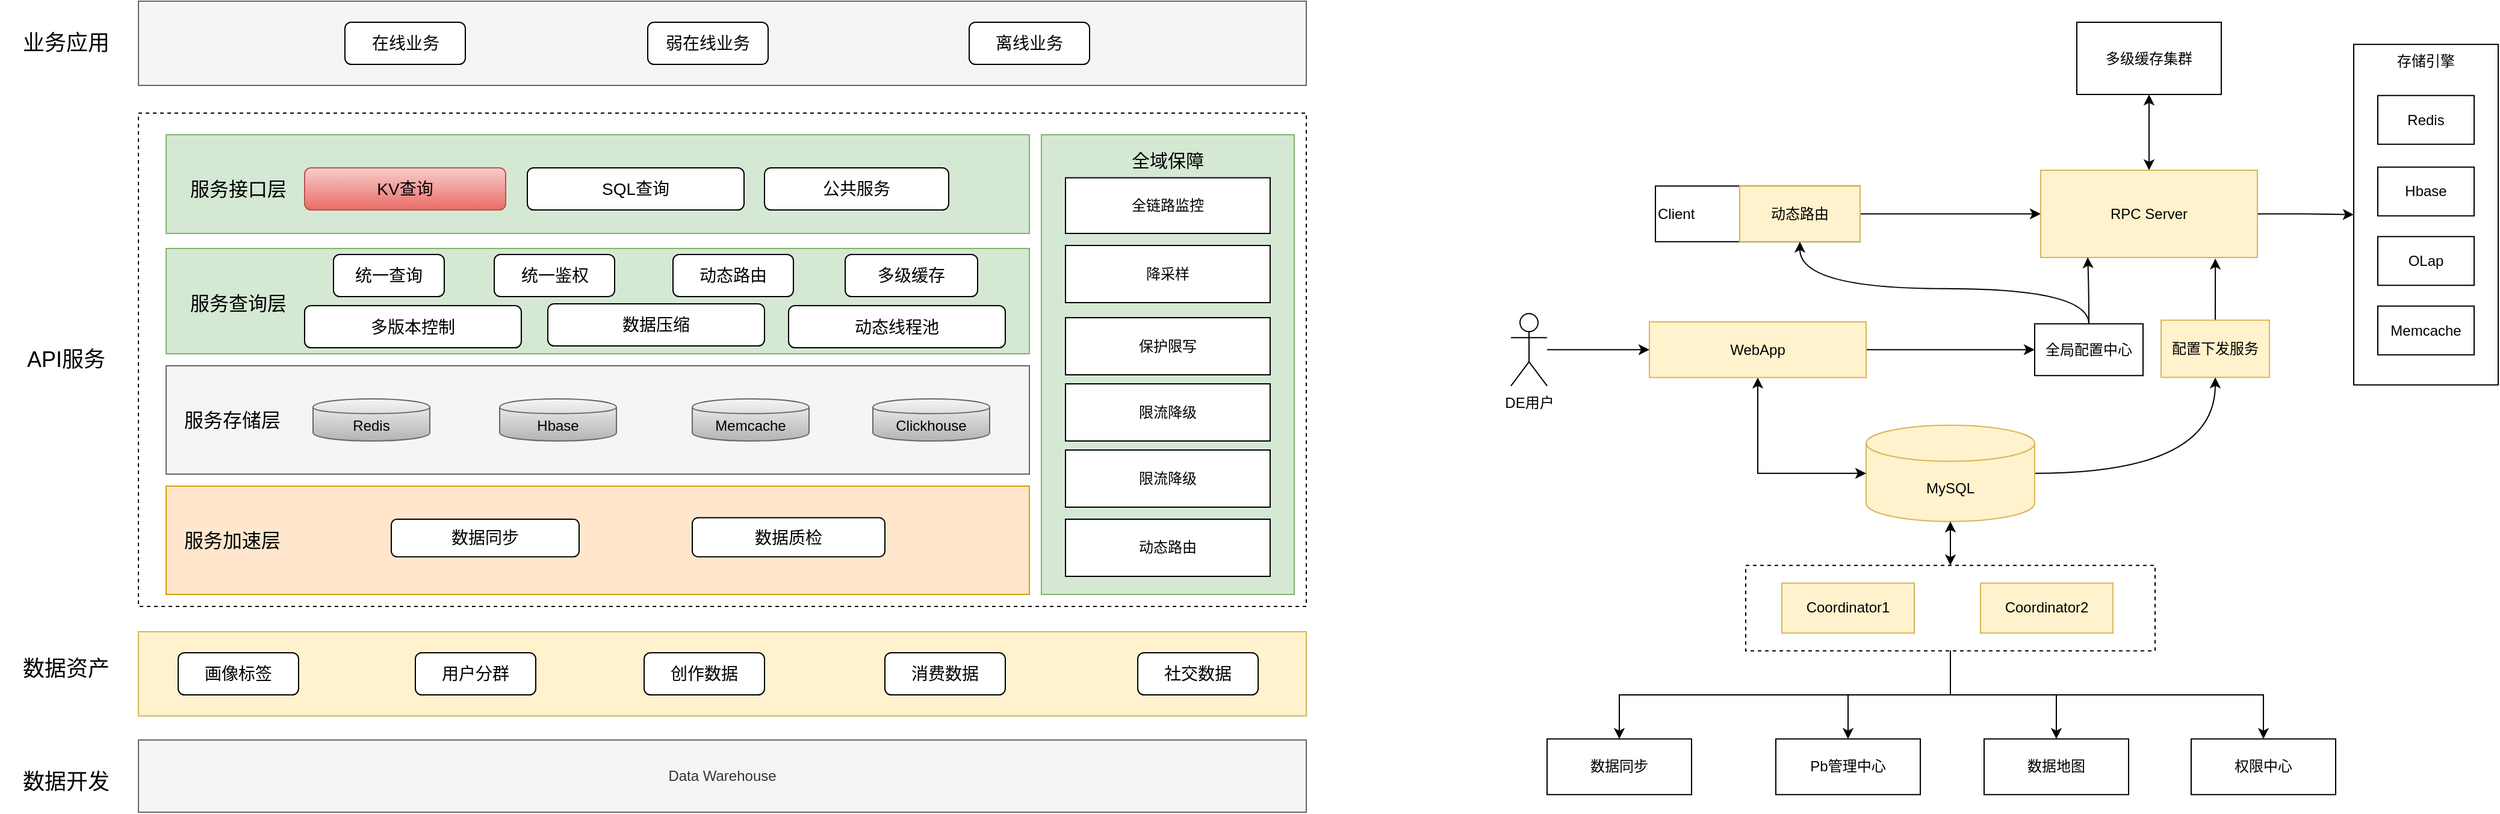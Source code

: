 <mxfile version="20.8.13" type="github">
  <diagram id="rLf4FXjszSzX-VlUV55J" name="第 1 页">
    <mxGraphModel dx="1306" dy="708" grid="1" gridSize="10" guides="1" tooltips="1" connect="1" arrows="1" fold="1" page="1" pageScale="1" pageWidth="827" pageHeight="1169" math="0" shadow="0">
      <root>
        <mxCell id="0" />
        <mxCell id="1" parent="0" />
        <mxCell id="QaH9pcMFk9NIdjgZe4qk-55" value="" style="rounded=0;whiteSpace=wrap;html=1;dashed=1;" vertex="1" parent="1">
          <mxGeometry x="1555" y="595.88" width="340" height="71" as="geometry" />
        </mxCell>
        <mxCell id="-ezdxLTPiOgHRn06xlRN-1" value="" style="rounded=0;whiteSpace=wrap;html=1;dashed=1;" parent="1" vertex="1">
          <mxGeometry x="220" y="220" width="970" height="410" as="geometry" />
        </mxCell>
        <mxCell id="-ezdxLTPiOgHRn06xlRN-2" value="" style="rounded=0;whiteSpace=wrap;html=1;fillColor=#f5f5f5;strokeColor=#666666;fontColor=#333333;" parent="1" vertex="1">
          <mxGeometry x="220" y="127" width="970" height="70" as="geometry" />
        </mxCell>
        <mxCell id="-ezdxLTPiOgHRn06xlRN-3" value="&lt;font style=&quot;font-size: 18px;&quot;&gt;业务应用&lt;/font&gt;" style="text;html=1;strokeColor=none;fillColor=none;align=center;verticalAlign=middle;whiteSpace=wrap;rounded=0;fontSize=18;" parent="1" vertex="1">
          <mxGeometry x="120" y="149.5" width="80" height="25" as="geometry" />
        </mxCell>
        <mxCell id="-ezdxLTPiOgHRn06xlRN-4" value="" style="rounded=0;whiteSpace=wrap;html=1;fillColor=#d5e8d4;strokeColor=#82b366;" parent="1" vertex="1">
          <mxGeometry x="243" y="238" width="717" height="82" as="geometry" />
        </mxCell>
        <mxCell id="-ezdxLTPiOgHRn06xlRN-5" value="&lt;font style=&quot;font-size: 16px&quot;&gt;服务接口层&lt;/font&gt;" style="text;html=1;strokeColor=none;fillColor=none;align=center;verticalAlign=middle;whiteSpace=wrap;rounded=0;" parent="1" vertex="1">
          <mxGeometry x="248" y="269.25" width="110" height="27.5" as="geometry" />
        </mxCell>
        <mxCell id="-ezdxLTPiOgHRn06xlRN-6" value="" style="rounded=0;whiteSpace=wrap;html=1;fillColor=#f5f5f5;strokeColor=#666666;fontColor=#333333;" parent="1" vertex="1">
          <mxGeometry x="243" y="430" width="717" height="90" as="geometry" />
        </mxCell>
        <mxCell id="-ezdxLTPiOgHRn06xlRN-7" value="&lt;font style=&quot;font-size: 16px&quot;&gt;服务存储层&lt;/font&gt;" style="text;html=1;strokeColor=none;fillColor=none;align=center;verticalAlign=middle;whiteSpace=wrap;rounded=0;" parent="1" vertex="1">
          <mxGeometry x="243" y="461.25" width="110" height="27.5" as="geometry" />
        </mxCell>
        <mxCell id="-ezdxLTPiOgHRn06xlRN-8" value="" style="rounded=0;whiteSpace=wrap;html=1;fillColor=#fff2cc;strokeColor=#d6b656;" parent="1" vertex="1">
          <mxGeometry x="220" y="651" width="970" height="70" as="geometry" />
        </mxCell>
        <mxCell id="-ezdxLTPiOgHRn06xlRN-9" value="&lt;span style=&quot;font-size: 18px;&quot;&gt;数据资产&lt;/span&gt;" style="text;html=1;strokeColor=none;fillColor=none;align=center;verticalAlign=middle;whiteSpace=wrap;rounded=0;fontSize=18;" parent="1" vertex="1">
          <mxGeometry x="105" y="668.5" width="110" height="27.5" as="geometry" />
        </mxCell>
        <mxCell id="-ezdxLTPiOgHRn06xlRN-10" value="&lt;span&gt;Data Warehouse&lt;/span&gt;" style="rounded=0;whiteSpace=wrap;html=1;fillColor=#f5f5f5;strokeColor=#666666;fontColor=#333333;" parent="1" vertex="1">
          <mxGeometry x="220" y="741" width="970" height="60" as="geometry" />
        </mxCell>
        <mxCell id="-ezdxLTPiOgHRn06xlRN-11" value="&lt;span style=&quot;font-size: 18px;&quot;&gt;数据开发&lt;/span&gt;" style="text;html=1;strokeColor=none;fillColor=none;align=center;verticalAlign=middle;whiteSpace=wrap;rounded=0;fontSize=18;" parent="1" vertex="1">
          <mxGeometry x="105" y="762.25" width="110" height="27.5" as="geometry" />
        </mxCell>
        <mxCell id="-ezdxLTPiOgHRn06xlRN-12" value="&lt;font style=&quot;font-size: 14px&quot;&gt;在线业务&lt;/font&gt;" style="rounded=1;whiteSpace=wrap;html=1;" parent="1" vertex="1">
          <mxGeometry x="391.5" y="144.5" width="100" height="35" as="geometry" />
        </mxCell>
        <mxCell id="-ezdxLTPiOgHRn06xlRN-13" value="&lt;font style=&quot;font-size: 14px&quot;&gt;弱在线业务&lt;/font&gt;" style="rounded=1;whiteSpace=wrap;html=1;" parent="1" vertex="1">
          <mxGeometry x="643" y="144.5" width="100" height="35" as="geometry" />
        </mxCell>
        <mxCell id="-ezdxLTPiOgHRn06xlRN-14" value="&lt;font style=&quot;font-size: 14px&quot;&gt;离线业务&lt;/font&gt;" style="rounded=1;whiteSpace=wrap;html=1;" parent="1" vertex="1">
          <mxGeometry x="910" y="144.5" width="100" height="35" as="geometry" />
        </mxCell>
        <mxCell id="-ezdxLTPiOgHRn06xlRN-15" value="&lt;span style=&quot;font-size: 14px&quot;&gt;KV查询&lt;/span&gt;" style="rounded=1;whiteSpace=wrap;html=1;fillColor=#f8cecc;strokeColor=#b85450;gradientColor=#ea6b66;" parent="1" vertex="1">
          <mxGeometry x="358" y="265.5" width="167" height="35" as="geometry" />
        </mxCell>
        <mxCell id="-ezdxLTPiOgHRn06xlRN-16" value="&lt;span style=&quot;font-size: 14px&quot;&gt;SQL查询&lt;/span&gt;" style="rounded=1;whiteSpace=wrap;html=1;" parent="1" vertex="1">
          <mxGeometry x="543" y="265.5" width="180" height="35" as="geometry" />
        </mxCell>
        <mxCell id="-ezdxLTPiOgHRn06xlRN-17" value="&lt;span style=&quot;font-size: 14px&quot;&gt;公共服务&lt;/span&gt;" style="rounded=1;whiteSpace=wrap;html=1;" parent="1" vertex="1">
          <mxGeometry x="740" y="265.5" width="153" height="35" as="geometry" />
        </mxCell>
        <mxCell id="-ezdxLTPiOgHRn06xlRN-18" value="&lt;span style=&quot;font-size: 14px&quot;&gt;画像标签&lt;/span&gt;" style="rounded=1;whiteSpace=wrap;html=1;" parent="1" vertex="1">
          <mxGeometry x="253" y="668.5" width="100" height="35" as="geometry" />
        </mxCell>
        <mxCell id="-ezdxLTPiOgHRn06xlRN-19" value="&lt;font style=&quot;font-size: 14px&quot;&gt;用户分群&lt;/font&gt;" style="rounded=1;whiteSpace=wrap;html=1;" parent="1" vertex="1">
          <mxGeometry x="450" y="668.5" width="100" height="35" as="geometry" />
        </mxCell>
        <mxCell id="-ezdxLTPiOgHRn06xlRN-20" value="&lt;font style=&quot;font-size: 14px&quot;&gt;创作数据&lt;/font&gt;" style="rounded=1;whiteSpace=wrap;html=1;" parent="1" vertex="1">
          <mxGeometry x="640" y="668.5" width="100" height="35" as="geometry" />
        </mxCell>
        <mxCell id="-ezdxLTPiOgHRn06xlRN-21" value="&lt;font style=&quot;font-size: 14px&quot;&gt;消费数据&lt;/font&gt;" style="rounded=1;whiteSpace=wrap;html=1;" parent="1" vertex="1">
          <mxGeometry x="840" y="668.5" width="100" height="35" as="geometry" />
        </mxCell>
        <mxCell id="-ezdxLTPiOgHRn06xlRN-22" value="&lt;font style=&quot;font-size: 14px&quot;&gt;社交数据&lt;/font&gt;" style="rounded=1;whiteSpace=wrap;html=1;" parent="1" vertex="1">
          <mxGeometry x="1050" y="668.5" width="100" height="35" as="geometry" />
        </mxCell>
        <mxCell id="-ezdxLTPiOgHRn06xlRN-23" value="&lt;font style=&quot;font-size: 18px;&quot;&gt;API服务&lt;/font&gt;" style="text;html=1;strokeColor=none;fillColor=none;align=center;verticalAlign=middle;whiteSpace=wrap;rounded=0;fontSize=18;" parent="1" vertex="1">
          <mxGeometry x="125" y="412.5" width="70" height="25" as="geometry" />
        </mxCell>
        <mxCell id="-ezdxLTPiOgHRn06xlRN-24" value="" style="rounded=0;whiteSpace=wrap;html=1;fillColor=#ffe6cc;strokeColor=#d79b00;" parent="1" vertex="1">
          <mxGeometry x="243" y="530" width="717" height="90" as="geometry" />
        </mxCell>
        <mxCell id="-ezdxLTPiOgHRn06xlRN-25" value="&lt;font style=&quot;font-size: 16px&quot;&gt;服务加速层&lt;/font&gt;" style="text;html=1;strokeColor=none;fillColor=none;align=center;verticalAlign=middle;whiteSpace=wrap;rounded=0;" parent="1" vertex="1">
          <mxGeometry x="243" y="561.25" width="110" height="27.5" as="geometry" />
        </mxCell>
        <mxCell id="-ezdxLTPiOgHRn06xlRN-26" value="&lt;span style=&quot;font-size: 14px&quot;&gt;数据同步&lt;/span&gt;" style="rounded=1;whiteSpace=wrap;html=1;" parent="1" vertex="1">
          <mxGeometry x="430" y="557.5" width="156" height="31.25" as="geometry" />
        </mxCell>
        <mxCell id="-ezdxLTPiOgHRn06xlRN-27" value="&lt;span style=&quot;font-size: 14px&quot;&gt;数据质检&lt;/span&gt;" style="rounded=1;whiteSpace=wrap;html=1;" parent="1" vertex="1">
          <mxGeometry x="680" y="556.25" width="160" height="32.5" as="geometry" />
        </mxCell>
        <mxCell id="-ezdxLTPiOgHRn06xlRN-28" value="" style="rounded=0;whiteSpace=wrap;html=1;fillColor=#d5e8d4;strokeColor=#82b366;" parent="1" vertex="1">
          <mxGeometry x="243" y="332.5" width="717" height="87.5" as="geometry" />
        </mxCell>
        <mxCell id="-ezdxLTPiOgHRn06xlRN-29" value="&lt;font style=&quot;font-size: 16px&quot;&gt;服务查询层&lt;/font&gt;" style="text;html=1;strokeColor=none;fillColor=none;align=center;verticalAlign=middle;whiteSpace=wrap;rounded=0;" parent="1" vertex="1">
          <mxGeometry x="248" y="363.75" width="110" height="27.5" as="geometry" />
        </mxCell>
        <mxCell id="-ezdxLTPiOgHRn06xlRN-30" value="&lt;span style=&quot;font-size: 14px&quot;&gt;统一查询&lt;/span&gt;" style="rounded=1;whiteSpace=wrap;html=1;" parent="1" vertex="1">
          <mxGeometry x="382" y="337.5" width="92" height="35" as="geometry" />
        </mxCell>
        <mxCell id="-ezdxLTPiOgHRn06xlRN-31" value="&lt;span style=&quot;font-size: 14px&quot;&gt;统一鉴权&lt;/span&gt;" style="rounded=1;whiteSpace=wrap;html=1;" parent="1" vertex="1">
          <mxGeometry x="515.5" y="337.5" width="100" height="35" as="geometry" />
        </mxCell>
        <mxCell id="-ezdxLTPiOgHRn06xlRN-32" value="&lt;span style=&quot;font-size: 14px&quot;&gt;多级缓存&lt;/span&gt;" style="rounded=1;whiteSpace=wrap;html=1;" parent="1" vertex="1">
          <mxGeometry x="807" y="337.5" width="110" height="35" as="geometry" />
        </mxCell>
        <mxCell id="-ezdxLTPiOgHRn06xlRN-33" value="Redis" style="shape=cylinder;whiteSpace=wrap;html=1;boundedLbl=1;backgroundOutline=1;fillColor=#f5f5f5;strokeColor=#666666;gradientColor=#b3b3b3;" parent="1" vertex="1">
          <mxGeometry x="365" y="457.5" width="97" height="35" as="geometry" />
        </mxCell>
        <mxCell id="-ezdxLTPiOgHRn06xlRN-34" value="Hbase" style="shape=cylinder;whiteSpace=wrap;html=1;boundedLbl=1;backgroundOutline=1;fillColor=#f5f5f5;strokeColor=#666666;gradientColor=#b3b3b3;" parent="1" vertex="1">
          <mxGeometry x="520" y="457.5" width="97" height="35" as="geometry" />
        </mxCell>
        <mxCell id="-ezdxLTPiOgHRn06xlRN-35" value="Memcache" style="shape=cylinder;whiteSpace=wrap;html=1;boundedLbl=1;backgroundOutline=1;fillColor=#f5f5f5;strokeColor=#666666;gradientColor=#b3b3b3;" parent="1" vertex="1">
          <mxGeometry x="680" y="457.5" width="97" height="35" as="geometry" />
        </mxCell>
        <mxCell id="-ezdxLTPiOgHRn06xlRN-36" value="Clickhouse" style="shape=cylinder;whiteSpace=wrap;html=1;boundedLbl=1;backgroundOutline=1;gradientColor=#b3b3b3;fillColor=#f5f5f5;strokeColor=#666666;" parent="1" vertex="1">
          <mxGeometry x="830" y="457.5" width="97" height="35" as="geometry" />
        </mxCell>
        <mxCell id="-ezdxLTPiOgHRn06xlRN-37" value="" style="rounded=0;whiteSpace=wrap;html=1;fillColor=#d5e8d4;strokeColor=#82b366;" parent="1" vertex="1">
          <mxGeometry x="970" y="238" width="210" height="382" as="geometry" />
        </mxCell>
        <mxCell id="-ezdxLTPiOgHRn06xlRN-38" value="&lt;font style=&quot;font-size: 15px&quot;&gt;全域保障&lt;/font&gt;" style="text;html=1;strokeColor=none;fillColor=none;align=center;verticalAlign=middle;whiteSpace=wrap;rounded=0;" parent="1" vertex="1">
          <mxGeometry x="1035" y="249.25" width="80" height="20" as="geometry" />
        </mxCell>
        <mxCell id="-ezdxLTPiOgHRn06xlRN-39" value="全链路监控" style="rounded=0;whiteSpace=wrap;html=1;" parent="1" vertex="1">
          <mxGeometry x="990" y="273.75" width="170" height="46.25" as="geometry" />
        </mxCell>
        <mxCell id="-ezdxLTPiOgHRn06xlRN-40" value="降采样" style="rounded=0;whiteSpace=wrap;html=1;" parent="1" vertex="1">
          <mxGeometry x="990" y="330" width="170" height="47.5" as="geometry" />
        </mxCell>
        <mxCell id="-ezdxLTPiOgHRn06xlRN-41" value="保护限写" style="rounded=0;whiteSpace=wrap;html=1;" parent="1" vertex="1">
          <mxGeometry x="990" y="390" width="170" height="47.5" as="geometry" />
        </mxCell>
        <mxCell id="-ezdxLTPiOgHRn06xlRN-42" value="限流降级" style="rounded=0;whiteSpace=wrap;html=1;" parent="1" vertex="1">
          <mxGeometry x="990" y="445" width="170" height="47.5" as="geometry" />
        </mxCell>
        <mxCell id="-ezdxLTPiOgHRn06xlRN-43" value="限流降级" style="rounded=0;whiteSpace=wrap;html=1;" parent="1" vertex="1">
          <mxGeometry x="990" y="500" width="170" height="47.5" as="geometry" />
        </mxCell>
        <mxCell id="-ezdxLTPiOgHRn06xlRN-44" value="动态路由" style="rounded=0;whiteSpace=wrap;html=1;" parent="1" vertex="1">
          <mxGeometry x="990" y="557.5" width="170" height="47.5" as="geometry" />
        </mxCell>
        <mxCell id="QaH9pcMFk9NIdjgZe4qk-23" style="edgeStyle=orthogonalEdgeStyle;rounded=0;orthogonalLoop=1;jettySize=auto;html=1;startArrow=classic;startFill=1;" edge="1" parent="1" source="QaH9pcMFk9NIdjgZe4qk-1" target="QaH9pcMFk9NIdjgZe4qk-22">
          <mxGeometry relative="1" as="geometry" />
        </mxCell>
        <mxCell id="QaH9pcMFk9NIdjgZe4qk-29" style="edgeStyle=orthogonalEdgeStyle;rounded=0;orthogonalLoop=1;jettySize=auto;html=1;entryX=0;entryY=0.5;entryDx=0;entryDy=0;" edge="1" parent="1" source="QaH9pcMFk9NIdjgZe4qk-1" target="QaH9pcMFk9NIdjgZe4qk-24">
          <mxGeometry relative="1" as="geometry" />
        </mxCell>
        <mxCell id="QaH9pcMFk9NIdjgZe4qk-1" value="RPC Server" style="rounded=0;whiteSpace=wrap;html=1;fillColor=#fff2cc;strokeColor=#d6b656;" vertex="1" parent="1">
          <mxGeometry x="1800" y="267.5" width="180" height="72.5" as="geometry" />
        </mxCell>
        <mxCell id="QaH9pcMFk9NIdjgZe4qk-51" style="edgeStyle=orthogonalEdgeStyle;curved=1;rounded=0;orthogonalLoop=1;jettySize=auto;html=1;entryX=0.217;entryY=0.998;entryDx=0;entryDy=0;entryPerimeter=0;startArrow=none;startFill=0;" edge="1" parent="1" source="QaH9pcMFk9NIdjgZe4qk-3" target="QaH9pcMFk9NIdjgZe4qk-1">
          <mxGeometry relative="1" as="geometry" />
        </mxCell>
        <mxCell id="QaH9pcMFk9NIdjgZe4qk-52" style="edgeStyle=orthogonalEdgeStyle;curved=1;rounded=0;orthogonalLoop=1;jettySize=auto;html=1;startArrow=none;startFill=0;" edge="1" parent="1" source="QaH9pcMFk9NIdjgZe4qk-3" target="QaH9pcMFk9NIdjgZe4qk-43">
          <mxGeometry relative="1" as="geometry">
            <Array as="points">
              <mxPoint x="1840" y="365.88" />
              <mxPoint x="1600" y="365.88" />
            </Array>
          </mxGeometry>
        </mxCell>
        <mxCell id="QaH9pcMFk9NIdjgZe4qk-3" value="全局配置中心" style="rounded=0;whiteSpace=wrap;html=1;" vertex="1" parent="1">
          <mxGeometry x="1795" y="395.13" width="90" height="43" as="geometry" />
        </mxCell>
        <mxCell id="QaH9pcMFk9NIdjgZe4qk-50" style="edgeStyle=orthogonalEdgeStyle;curved=1;rounded=0;orthogonalLoop=1;jettySize=auto;html=1;entryX=0.5;entryY=1;entryDx=0;entryDy=0;startArrow=none;startFill=0;" edge="1" parent="1" source="QaH9pcMFk9NIdjgZe4qk-4" target="QaH9pcMFk9NIdjgZe4qk-2">
          <mxGeometry relative="1" as="geometry" />
        </mxCell>
        <mxCell id="QaH9pcMFk9NIdjgZe4qk-4" value="MySQL" style="shape=cylinder3;whiteSpace=wrap;html=1;boundedLbl=1;backgroundOutline=1;size=15;fillColor=#fff2cc;strokeColor=#d6b656;" vertex="1" parent="1">
          <mxGeometry x="1655" y="479.38" width="140" height="80" as="geometry" />
        </mxCell>
        <mxCell id="QaH9pcMFk9NIdjgZe4qk-10" style="edgeStyle=orthogonalEdgeStyle;rounded=0;orthogonalLoop=1;jettySize=auto;html=1;entryX=0;entryY=0.5;entryDx=0;entryDy=0;entryPerimeter=0;exitX=0.5;exitY=1;exitDx=0;exitDy=0;startArrow=classic;startFill=1;" edge="1" parent="1" source="QaH9pcMFk9NIdjgZe4qk-5" target="QaH9pcMFk9NIdjgZe4qk-4">
          <mxGeometry relative="1" as="geometry" />
        </mxCell>
        <mxCell id="QaH9pcMFk9NIdjgZe4qk-53" style="edgeStyle=orthogonalEdgeStyle;curved=1;rounded=0;orthogonalLoop=1;jettySize=auto;html=1;entryX=0;entryY=0.5;entryDx=0;entryDy=0;startArrow=none;startFill=0;" edge="1" parent="1" source="QaH9pcMFk9NIdjgZe4qk-5" target="QaH9pcMFk9NIdjgZe4qk-3">
          <mxGeometry relative="1" as="geometry" />
        </mxCell>
        <mxCell id="QaH9pcMFk9NIdjgZe4qk-5" value="WebApp" style="rounded=0;whiteSpace=wrap;html=1;fillColor=#fff2cc;strokeColor=#d6b656;" vertex="1" parent="1">
          <mxGeometry x="1475" y="393.51" width="180" height="46.25" as="geometry" />
        </mxCell>
        <mxCell id="QaH9pcMFk9NIdjgZe4qk-9" style="edgeStyle=orthogonalEdgeStyle;rounded=0;orthogonalLoop=1;jettySize=auto;html=1;" edge="1" parent="1" source="QaH9pcMFk9NIdjgZe4qk-6" target="QaH9pcMFk9NIdjgZe4qk-5">
          <mxGeometry relative="1" as="geometry" />
        </mxCell>
        <mxCell id="QaH9pcMFk9NIdjgZe4qk-6" value="DE用户" style="shape=umlActor;verticalLabelPosition=bottom;verticalAlign=top;html=1;outlineConnect=0;" vertex="1" parent="1">
          <mxGeometry x="1360" y="386.64" width="30" height="60" as="geometry" />
        </mxCell>
        <mxCell id="QaH9pcMFk9NIdjgZe4qk-12" style="edgeStyle=orthogonalEdgeStyle;rounded=0;orthogonalLoop=1;jettySize=auto;html=1;startArrow=classic;startFill=1;" edge="1" parent="1" source="QaH9pcMFk9NIdjgZe4qk-55" target="QaH9pcMFk9NIdjgZe4qk-4">
          <mxGeometry relative="1" as="geometry" />
        </mxCell>
        <mxCell id="QaH9pcMFk9NIdjgZe4qk-31" style="edgeStyle=orthogonalEdgeStyle;rounded=0;orthogonalLoop=1;jettySize=auto;html=1;entryX=0.5;entryY=0;entryDx=0;entryDy=0;exitX=0.5;exitY=1;exitDx=0;exitDy=0;" edge="1" parent="1" source="QaH9pcMFk9NIdjgZe4qk-55" target="QaH9pcMFk9NIdjgZe4qk-30">
          <mxGeometry relative="1" as="geometry" />
        </mxCell>
        <mxCell id="QaH9pcMFk9NIdjgZe4qk-33" style="edgeStyle=orthogonalEdgeStyle;rounded=0;orthogonalLoop=1;jettySize=auto;html=1;entryX=0.5;entryY=0;entryDx=0;entryDy=0;" edge="1" parent="1" source="QaH9pcMFk9NIdjgZe4qk-55" target="QaH9pcMFk9NIdjgZe4qk-32">
          <mxGeometry relative="1" as="geometry" />
        </mxCell>
        <mxCell id="QaH9pcMFk9NIdjgZe4qk-35" style="edgeStyle=orthogonalEdgeStyle;rounded=0;orthogonalLoop=1;jettySize=auto;html=1;exitX=0.5;exitY=1;exitDx=0;exitDy=0;" edge="1" parent="1" source="QaH9pcMFk9NIdjgZe4qk-55" target="QaH9pcMFk9NIdjgZe4qk-34">
          <mxGeometry relative="1" as="geometry" />
        </mxCell>
        <mxCell id="QaH9pcMFk9NIdjgZe4qk-37" style="edgeStyle=orthogonalEdgeStyle;rounded=0;orthogonalLoop=1;jettySize=auto;html=1;exitX=0.5;exitY=1;exitDx=0;exitDy=0;" edge="1" parent="1" source="QaH9pcMFk9NIdjgZe4qk-55" target="QaH9pcMFk9NIdjgZe4qk-36">
          <mxGeometry relative="1" as="geometry" />
        </mxCell>
        <mxCell id="QaH9pcMFk9NIdjgZe4qk-11" value="Coordinator1" style="rounded=0;whiteSpace=wrap;html=1;fillColor=#fff2cc;strokeColor=#d6b656;" vertex="1" parent="1">
          <mxGeometry x="1585" y="610.63" width="110" height="41.5" as="geometry" />
        </mxCell>
        <mxCell id="QaH9pcMFk9NIdjgZe4qk-21" style="edgeStyle=orthogonalEdgeStyle;rounded=0;orthogonalLoop=1;jettySize=auto;html=1;entryX=0;entryY=0.5;entryDx=0;entryDy=0;" edge="1" parent="1" source="QaH9pcMFk9NIdjgZe4qk-20" target="QaH9pcMFk9NIdjgZe4qk-1">
          <mxGeometry relative="1" as="geometry" />
        </mxCell>
        <mxCell id="QaH9pcMFk9NIdjgZe4qk-20" value="Client" style="rounded=0;whiteSpace=wrap;html=1;align=left;" vertex="1" parent="1">
          <mxGeometry x="1480" y="280.63" width="170" height="46.25" as="geometry" />
        </mxCell>
        <mxCell id="QaH9pcMFk9NIdjgZe4qk-22" value="多级缓存集群" style="rounded=0;whiteSpace=wrap;html=1;" vertex="1" parent="1">
          <mxGeometry x="1830" y="144.5" width="120" height="60" as="geometry" />
        </mxCell>
        <mxCell id="QaH9pcMFk9NIdjgZe4qk-24" value="存储引擎" style="rounded=0;whiteSpace=wrap;html=1;verticalAlign=top;" vertex="1" parent="1">
          <mxGeometry x="2060" y="162.88" width="120" height="283" as="geometry" />
        </mxCell>
        <mxCell id="QaH9pcMFk9NIdjgZe4qk-25" value="Redis" style="rounded=0;whiteSpace=wrap;html=1;" vertex="1" parent="1">
          <mxGeometry x="2080" y="205.38" width="80" height="40.5" as="geometry" />
        </mxCell>
        <mxCell id="QaH9pcMFk9NIdjgZe4qk-26" value="Hbase" style="rounded=0;whiteSpace=wrap;html=1;" vertex="1" parent="1">
          <mxGeometry x="2080" y="264.88" width="80" height="40.5" as="geometry" />
        </mxCell>
        <mxCell id="QaH9pcMFk9NIdjgZe4qk-27" value="OLap" style="rounded=0;whiteSpace=wrap;html=1;" vertex="1" parent="1">
          <mxGeometry x="2080" y="322.63" width="80" height="40.5" as="geometry" />
        </mxCell>
        <mxCell id="QaH9pcMFk9NIdjgZe4qk-28" value="Memcache" style="rounded=0;whiteSpace=wrap;html=1;" vertex="1" parent="1">
          <mxGeometry x="2080" y="380.38" width="80" height="40.5" as="geometry" />
        </mxCell>
        <mxCell id="QaH9pcMFk9NIdjgZe4qk-30" value="数据同步" style="rounded=0;whiteSpace=wrap;html=1;" vertex="1" parent="1">
          <mxGeometry x="1390" y="740.13" width="120" height="46.25" as="geometry" />
        </mxCell>
        <mxCell id="QaH9pcMFk9NIdjgZe4qk-32" value="Pb管理中心" style="rounded=0;whiteSpace=wrap;html=1;" vertex="1" parent="1">
          <mxGeometry x="1580" y="740.13" width="120" height="46.25" as="geometry" />
        </mxCell>
        <mxCell id="QaH9pcMFk9NIdjgZe4qk-34" value="数据地图" style="rounded=0;whiteSpace=wrap;html=1;" vertex="1" parent="1">
          <mxGeometry x="1753" y="740.13" width="120" height="46.25" as="geometry" />
        </mxCell>
        <mxCell id="QaH9pcMFk9NIdjgZe4qk-36" value="权限中心" style="rounded=0;whiteSpace=wrap;html=1;" vertex="1" parent="1">
          <mxGeometry x="1925" y="740.13" width="120" height="46.25" as="geometry" />
        </mxCell>
        <mxCell id="QaH9pcMFk9NIdjgZe4qk-38" value="&lt;span style=&quot;font-size: 14px&quot;&gt;多版本控制&lt;/span&gt;" style="rounded=1;whiteSpace=wrap;html=1;" vertex="1" parent="1">
          <mxGeometry x="358" y="380" width="180" height="35" as="geometry" />
        </mxCell>
        <mxCell id="QaH9pcMFk9NIdjgZe4qk-39" value="&lt;span style=&quot;font-size: 14px&quot;&gt;数据压缩&lt;/span&gt;" style="rounded=1;whiteSpace=wrap;html=1;" vertex="1" parent="1">
          <mxGeometry x="560" y="378.5" width="180" height="35" as="geometry" />
        </mxCell>
        <mxCell id="QaH9pcMFk9NIdjgZe4qk-40" value="&lt;span style=&quot;font-size: 14px&quot;&gt;动态线程池&lt;/span&gt;" style="rounded=1;whiteSpace=wrap;html=1;" vertex="1" parent="1">
          <mxGeometry x="760" y="380" width="180" height="35" as="geometry" />
        </mxCell>
        <mxCell id="QaH9pcMFk9NIdjgZe4qk-41" value="&lt;span style=&quot;font-size: 14px&quot;&gt;动态路由&lt;/span&gt;" style="rounded=1;whiteSpace=wrap;html=1;" vertex="1" parent="1">
          <mxGeometry x="664" y="337.5" width="100" height="35" as="geometry" />
        </mxCell>
        <mxCell id="QaH9pcMFk9NIdjgZe4qk-43" value="动态路由" style="rounded=0;whiteSpace=wrap;html=1;align=center;fillColor=#fff2cc;strokeColor=#d6b656;" vertex="1" parent="1">
          <mxGeometry x="1550" y="280.62" width="100" height="46.25" as="geometry" />
        </mxCell>
        <mxCell id="QaH9pcMFk9NIdjgZe4qk-49" style="edgeStyle=orthogonalEdgeStyle;curved=1;rounded=0;orthogonalLoop=1;jettySize=auto;html=1;entryX=0.806;entryY=1.012;entryDx=0;entryDy=0;entryPerimeter=0;startArrow=none;startFill=0;" edge="1" parent="1" source="QaH9pcMFk9NIdjgZe4qk-2" target="QaH9pcMFk9NIdjgZe4qk-1">
          <mxGeometry relative="1" as="geometry" />
        </mxCell>
        <mxCell id="QaH9pcMFk9NIdjgZe4qk-2" value="配置下发服务" style="rounded=0;whiteSpace=wrap;html=1;fillColor=#fff2cc;strokeColor=#d6b656;" vertex="1" parent="1">
          <mxGeometry x="1900" y="392.13" width="90" height="47.5" as="geometry" />
        </mxCell>
        <mxCell id="QaH9pcMFk9NIdjgZe4qk-56" value="Coordinator2" style="rounded=0;whiteSpace=wrap;html=1;fillColor=#fff2cc;strokeColor=#d6b656;" vertex="1" parent="1">
          <mxGeometry x="1750" y="610.63" width="110" height="41.5" as="geometry" />
        </mxCell>
      </root>
    </mxGraphModel>
  </diagram>
</mxfile>
